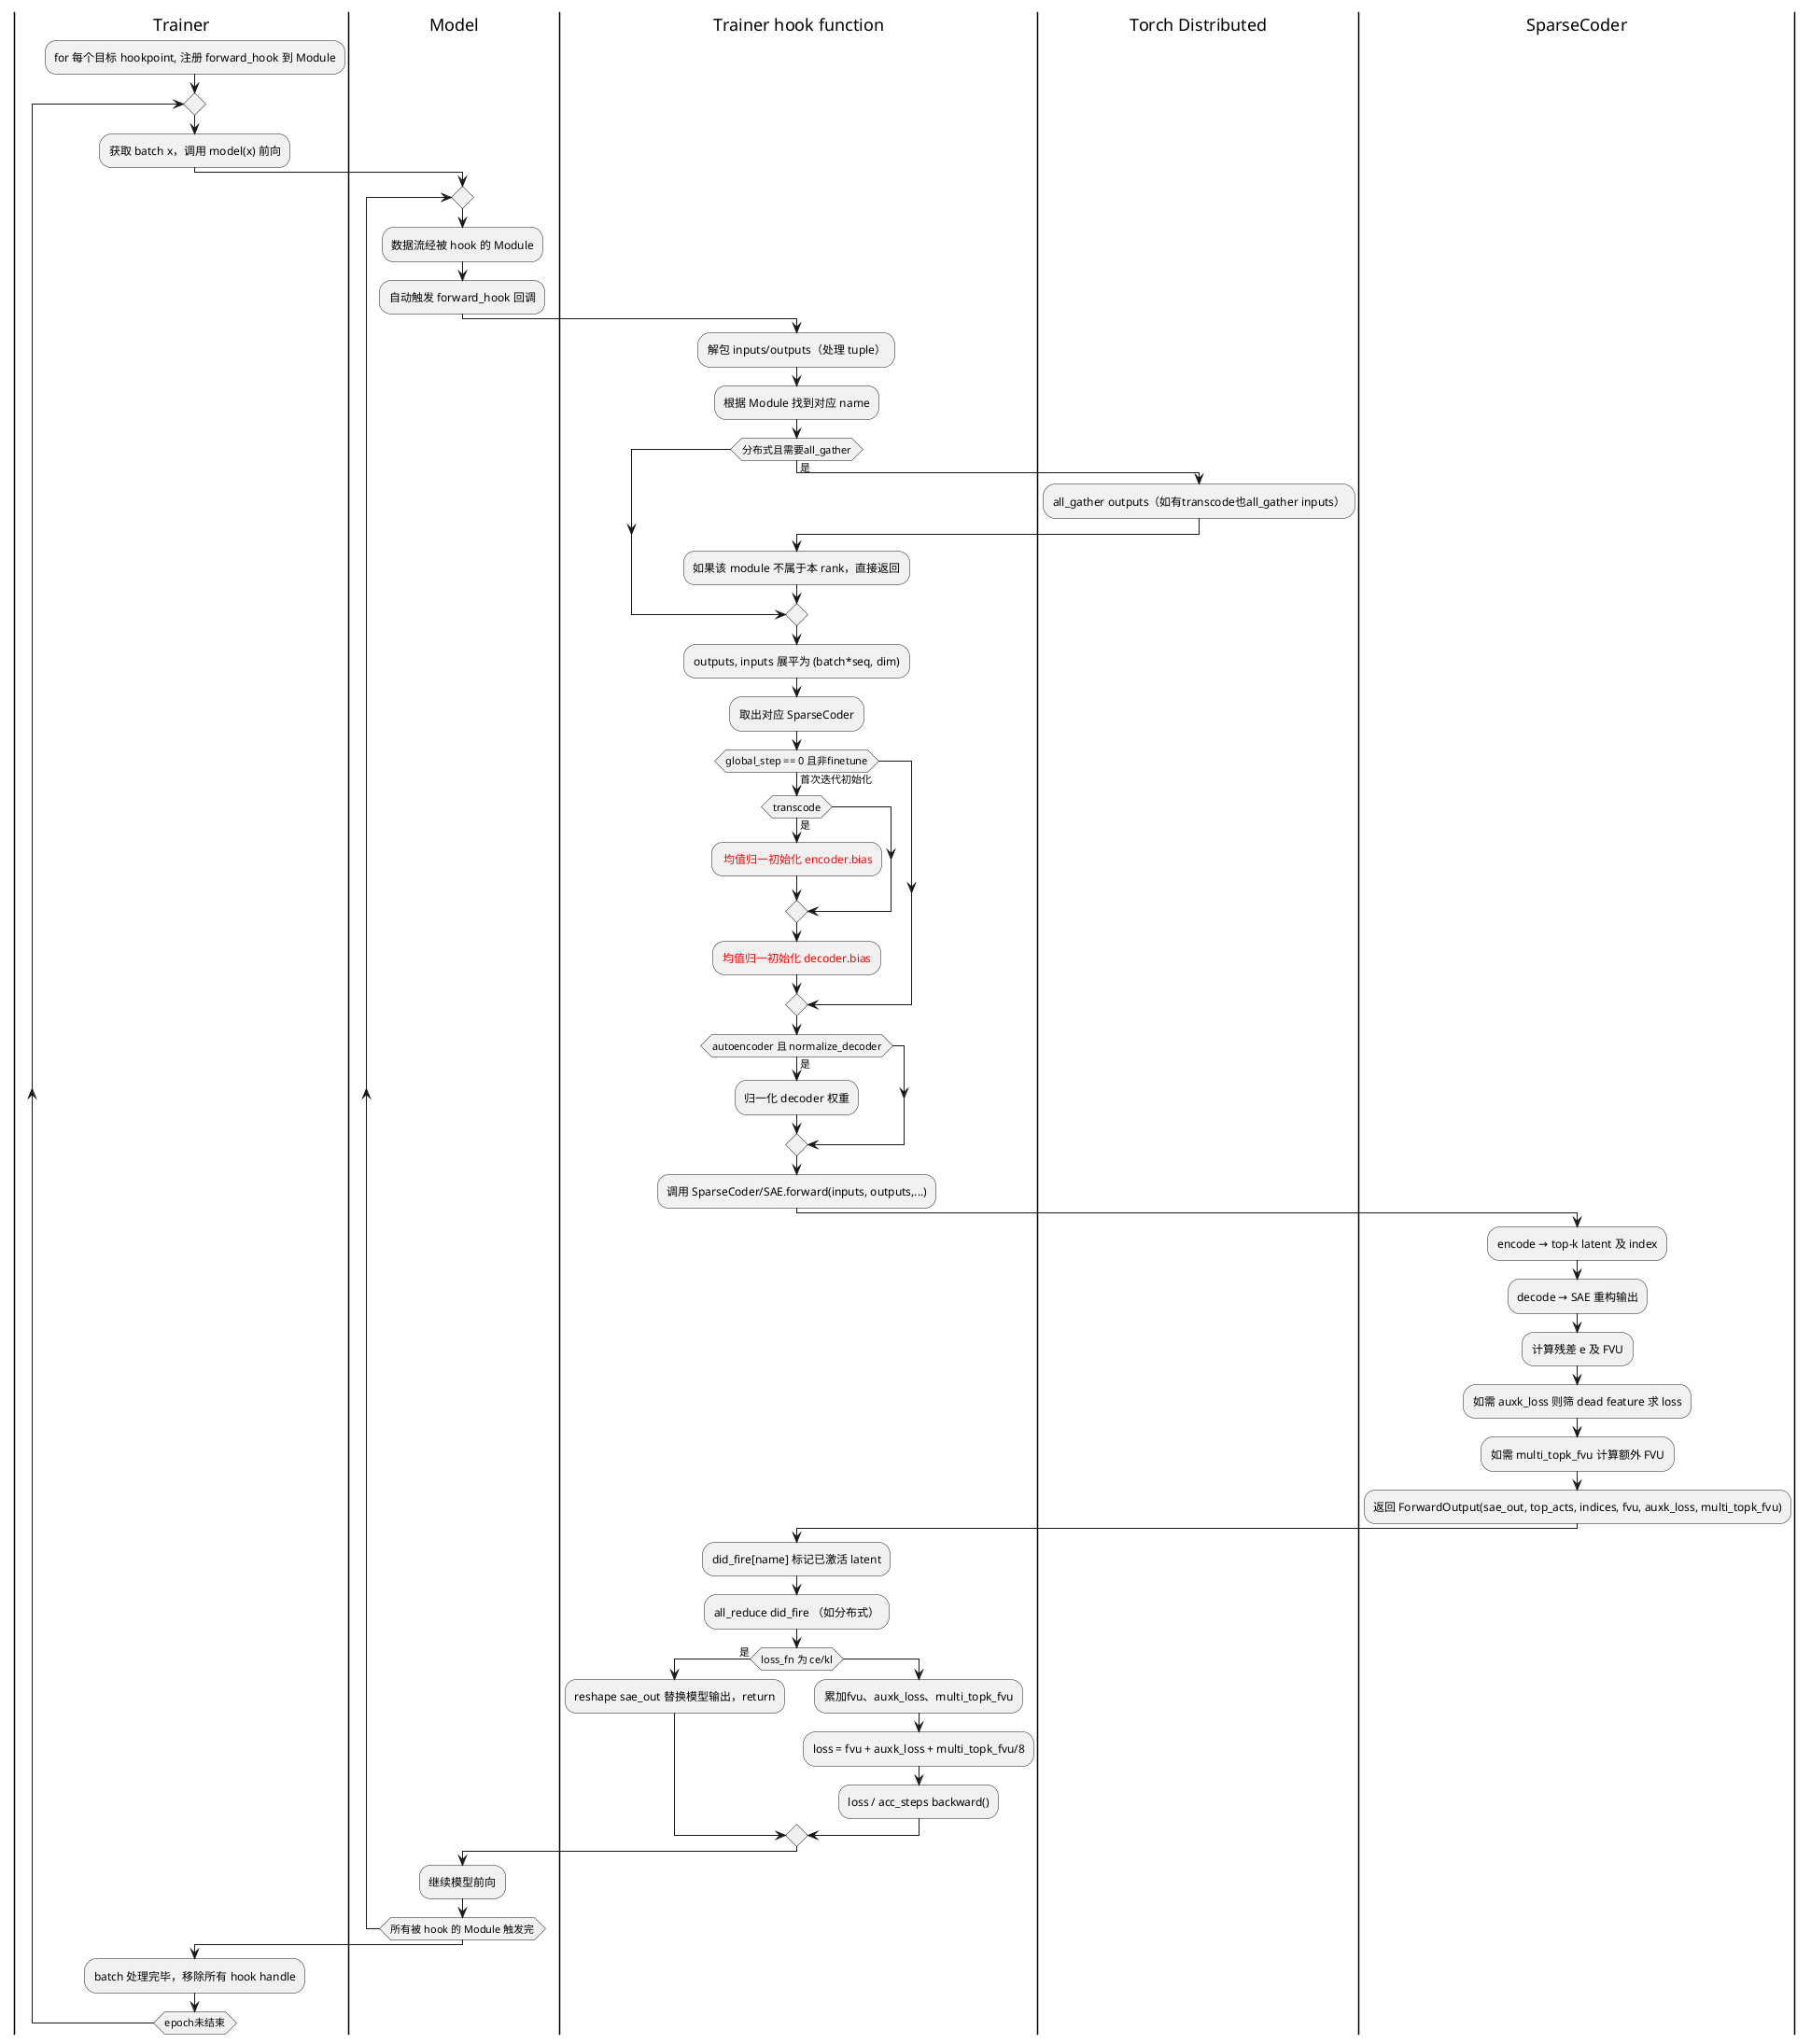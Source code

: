 @startuml
|Trainer|
:for 每个目标 hookpoint, 注册 forward_hook 到 Module;
repeat
  :获取 batch x，调用 model(x) 前向;
  |Model|
  repeat
  :数据流经被 hook 的 Module;
  :自动触发 forward_hook 回调;
  |Trainer hook function|
  :解包 inputs/outputs（处理 tuple）;
  :根据 Module 找到对应 name;
  if (分布式且需要all_gather) then (是)
    |Torch Distributed|
    :all_gather outputs（如有transcode也all_gather inputs）;
    |Trainer hook function|
    :如果该 module 不属于本 rank，直接返回;
  endif
  :outputs, inputs 展平为 (batch*seq, dim);
  :取出对应 SparseCoder;
  if (global_step == 0 且非finetune) then (首次迭代初始化)
    if (transcode) then (是)
      : <color:red>均值归一初始化 encoder.bias</color>;
    endif
    :<color:red>均值归一初始化 decoder.bias</color>;
  endif
  if (autoencoder 且 normalize_decoder) then (是)
    :归一化 decoder 权重;
  endif
  :调用 SparseCoder/SAE.forward(inputs, outputs,...);
  |SparseCoder|
  :encode → top-k latent 及 index;
  :decode → SAE 重构输出;
  :计算残差 e 及 FVU;
  :如需 auxk_loss 则筛 dead feature 求 loss;
  :如需 multi_topk_fvu 计算额外 FVU;
  :返回 ForwardOutput(sae_out, top_acts, indices, fvu, auxk_loss, multi_topk_fvu);
  |Trainer hook function|
  :did_fire[name] 标记已激活 latent;
  :all_reduce did_fire （如分布式）;
  if (loss_fn 为 ce/kl) then (是)
    :reshape sae_out 替换模型输出，return;
  else
    :累加fvu、auxk_loss、multi_topk_fvu;
    :loss = fvu + auxk_loss + multi_topk_fvu/8;
    :loss / acc_steps backward();
  endif
  |Model|
  :继续模型前向;
repeat while (所有被 hook 的 Module 触发完)
|Trainer|
:batch 处理完毕，移除所有 hook handle;
repeat while (epoch未结束)
@enduml
